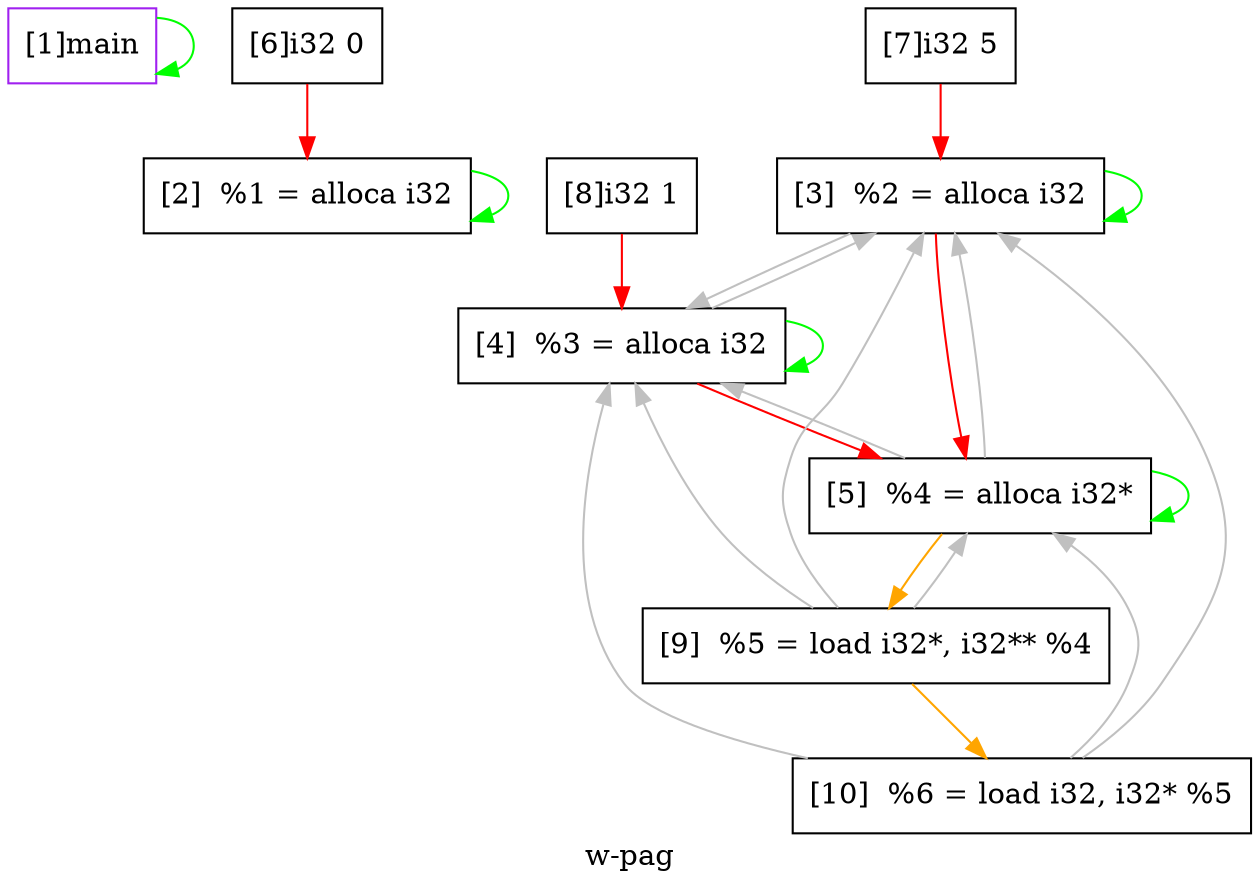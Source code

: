 digraph "w-pag"{
	label="w-pag";


	// Define the nodes
	N1 [shape=rectangle, color=purple,label="[1]main"];
	N2 [shape=rectangle, color=black,label="[2]  %1 = alloca i32"];
	N3 [shape=rectangle, color=black,label="[3]  %2 = alloca i32"];
	N4 [shape=rectangle, color=black,label="[4]  %3 = alloca i32"];
	N5 [shape=rectangle, color=black,label="[5]  %4 = alloca i32*"];
	N6 [shape=rectangle, color=black,label="[6]i32 0"];
	N7 [shape=rectangle, color=black,label="[7]i32 5"];
	N8 [shape=rectangle, color=black,label="[8]i32 1"];
	N9 [shape=rectangle, color=black,label="[9]  %5 = load i32*, i32** %4"];
	N10 [shape=rectangle, color=black,label="[10]  %6 = load i32, i32* %5"];


	// Define the edges
	N1 -> N1[color=green,label=""];
	N2 -> N2[color=green,label=""];
	N3 -> N3[color=green,label=""];
	N3 -> N4[color=grey,label=""];
	N3 -> N5[color=red,label=""];
	N4 -> N3[color=grey,label=""];
	N4 -> N4[color=green,label=""];
	N4 -> N5[color=red,label=""];
	N5 -> N3[color=grey,label=""];
	N5 -> N4[color=grey,label=""];
	N5 -> N5[color=green,label=""];
	N5 -> N9[color=orange,label=""];
	N6 -> N2[color=red,label=""];
	N7 -> N3[color=red,label=""];
	N8 -> N4[color=red,label=""];
	N9 -> N3[color=grey,label=""];
	N9 -> N4[color=grey,label=""];
	N9 -> N5[color=grey,label=""];
	N9 -> N10[color=orange,label=""];
	N10 -> N3[color=grey,label=""];
	N10 -> N4[color=grey,label=""];
	N10 -> N5[color=grey,label=""];
}
